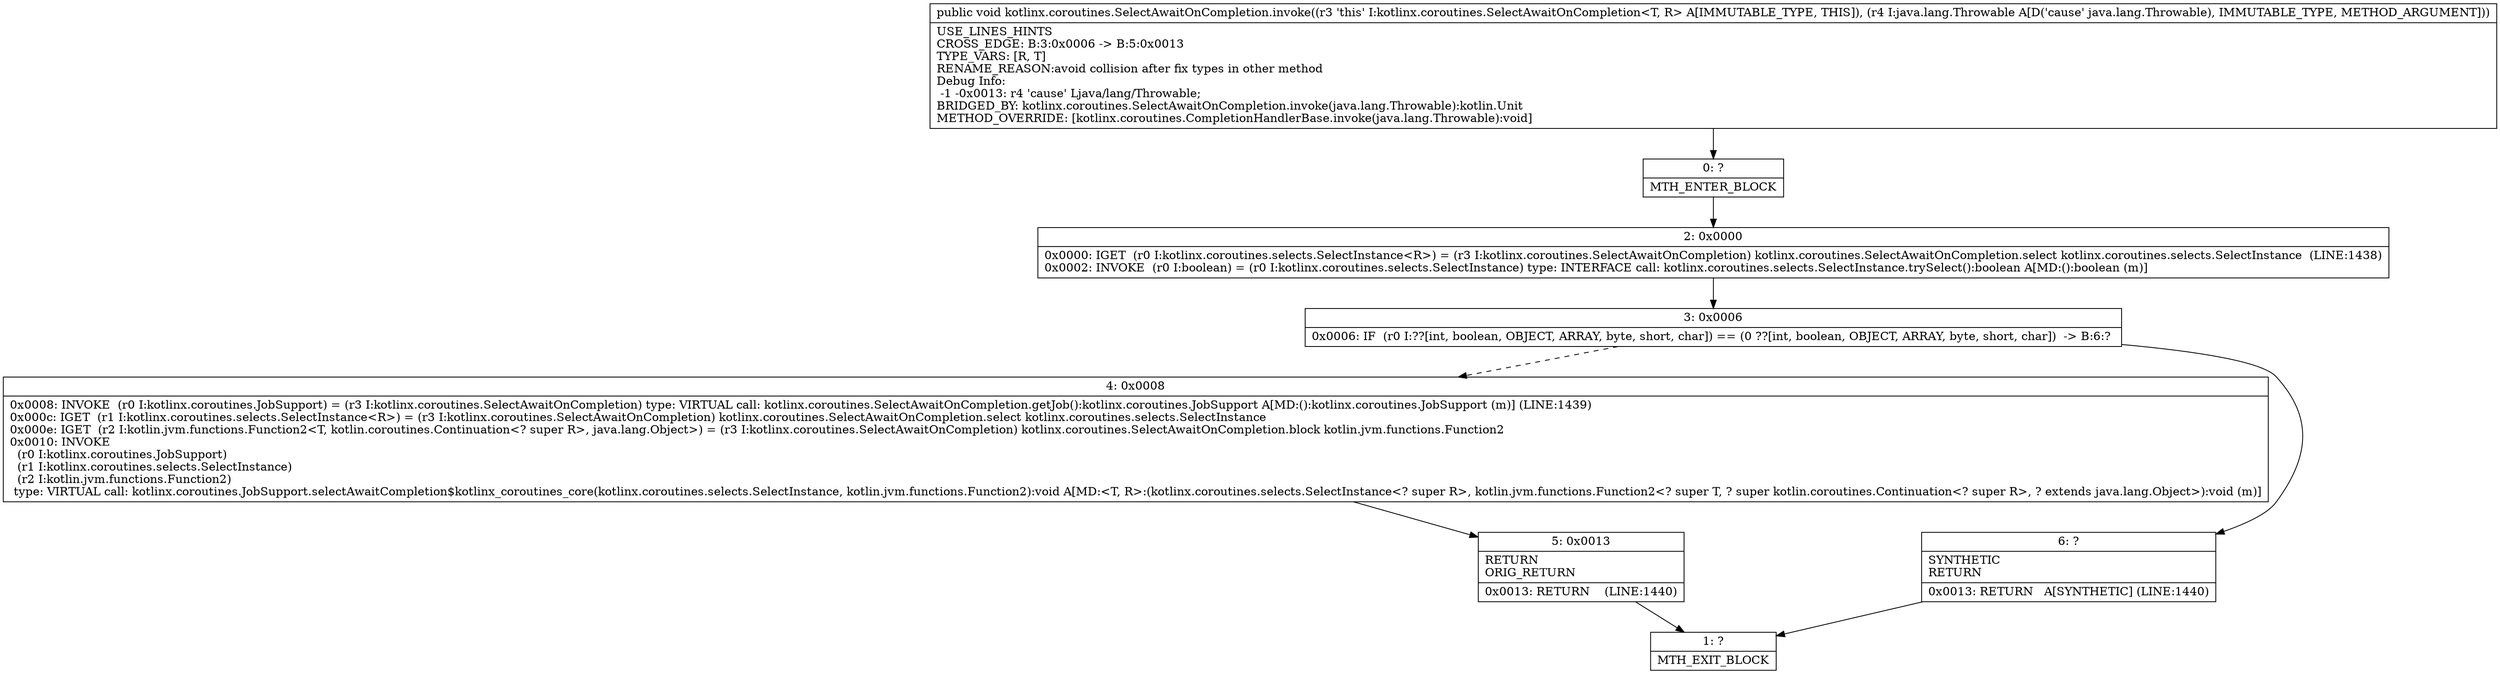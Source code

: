 digraph "CFG forkotlinx.coroutines.SelectAwaitOnCompletion.invoke(Ljava\/lang\/Throwable;)V" {
Node_0 [shape=record,label="{0\:\ ?|MTH_ENTER_BLOCK\l}"];
Node_2 [shape=record,label="{2\:\ 0x0000|0x0000: IGET  (r0 I:kotlinx.coroutines.selects.SelectInstance\<R\>) = (r3 I:kotlinx.coroutines.SelectAwaitOnCompletion) kotlinx.coroutines.SelectAwaitOnCompletion.select kotlinx.coroutines.selects.SelectInstance  (LINE:1438)\l0x0002: INVOKE  (r0 I:boolean) = (r0 I:kotlinx.coroutines.selects.SelectInstance) type: INTERFACE call: kotlinx.coroutines.selects.SelectInstance.trySelect():boolean A[MD:():boolean (m)]\l}"];
Node_3 [shape=record,label="{3\:\ 0x0006|0x0006: IF  (r0 I:??[int, boolean, OBJECT, ARRAY, byte, short, char]) == (0 ??[int, boolean, OBJECT, ARRAY, byte, short, char])  \-\> B:6:? \l}"];
Node_4 [shape=record,label="{4\:\ 0x0008|0x0008: INVOKE  (r0 I:kotlinx.coroutines.JobSupport) = (r3 I:kotlinx.coroutines.SelectAwaitOnCompletion) type: VIRTUAL call: kotlinx.coroutines.SelectAwaitOnCompletion.getJob():kotlinx.coroutines.JobSupport A[MD:():kotlinx.coroutines.JobSupport (m)] (LINE:1439)\l0x000c: IGET  (r1 I:kotlinx.coroutines.selects.SelectInstance\<R\>) = (r3 I:kotlinx.coroutines.SelectAwaitOnCompletion) kotlinx.coroutines.SelectAwaitOnCompletion.select kotlinx.coroutines.selects.SelectInstance \l0x000e: IGET  (r2 I:kotlin.jvm.functions.Function2\<T, kotlin.coroutines.Continuation\<? super R\>, java.lang.Object\>) = (r3 I:kotlinx.coroutines.SelectAwaitOnCompletion) kotlinx.coroutines.SelectAwaitOnCompletion.block kotlin.jvm.functions.Function2 \l0x0010: INVOKE  \l  (r0 I:kotlinx.coroutines.JobSupport)\l  (r1 I:kotlinx.coroutines.selects.SelectInstance)\l  (r2 I:kotlin.jvm.functions.Function2)\l type: VIRTUAL call: kotlinx.coroutines.JobSupport.selectAwaitCompletion$kotlinx_coroutines_core(kotlinx.coroutines.selects.SelectInstance, kotlin.jvm.functions.Function2):void A[MD:\<T, R\>:(kotlinx.coroutines.selects.SelectInstance\<? super R\>, kotlin.jvm.functions.Function2\<? super T, ? super kotlin.coroutines.Continuation\<? super R\>, ? extends java.lang.Object\>):void (m)]\l}"];
Node_5 [shape=record,label="{5\:\ 0x0013|RETURN\lORIG_RETURN\l|0x0013: RETURN    (LINE:1440)\l}"];
Node_1 [shape=record,label="{1\:\ ?|MTH_EXIT_BLOCK\l}"];
Node_6 [shape=record,label="{6\:\ ?|SYNTHETIC\lRETURN\l|0x0013: RETURN   A[SYNTHETIC] (LINE:1440)\l}"];
MethodNode[shape=record,label="{public void kotlinx.coroutines.SelectAwaitOnCompletion.invoke((r3 'this' I:kotlinx.coroutines.SelectAwaitOnCompletion\<T, R\> A[IMMUTABLE_TYPE, THIS]), (r4 I:java.lang.Throwable A[D('cause' java.lang.Throwable), IMMUTABLE_TYPE, METHOD_ARGUMENT]))  | USE_LINES_HINTS\lCROSS_EDGE: B:3:0x0006 \-\> B:5:0x0013\lTYPE_VARS: [R, T]\lRENAME_REASON:avoid collision after fix types in other method\lDebug Info:\l  \-1 \-0x0013: r4 'cause' Ljava\/lang\/Throwable;\lBRIDGED_BY: kotlinx.coroutines.SelectAwaitOnCompletion.invoke(java.lang.Throwable):kotlin.Unit\lMETHOD_OVERRIDE: [kotlinx.coroutines.CompletionHandlerBase.invoke(java.lang.Throwable):void]\l}"];
MethodNode -> Node_0;Node_0 -> Node_2;
Node_2 -> Node_3;
Node_3 -> Node_4[style=dashed];
Node_3 -> Node_6;
Node_4 -> Node_5;
Node_5 -> Node_1;
Node_6 -> Node_1;
}

